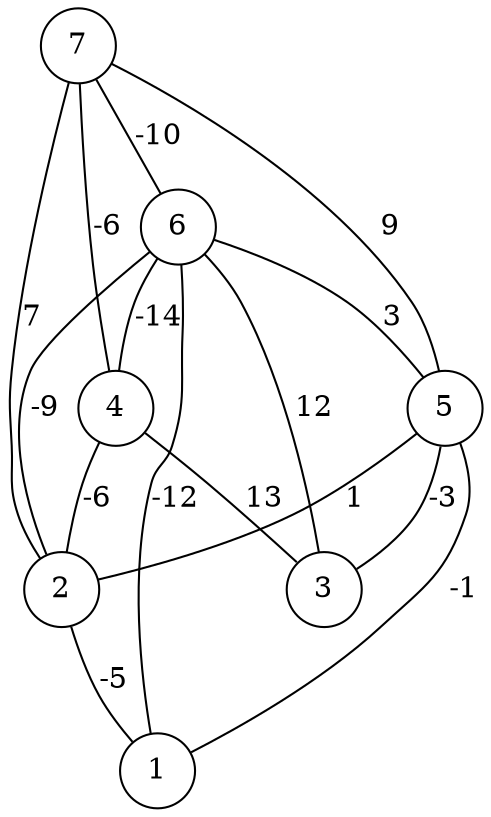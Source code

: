 graph { 
	 fontname="Helvetica,Arial,sans-serif" 
	 node [shape = circle]; 
	 7 -- 2 [label = "7"];
	 7 -- 4 [label = "-6"];
	 7 -- 5 [label = "9"];
	 7 -- 6 [label = "-10"];
	 6 -- 1 [label = "-12"];
	 6 -- 2 [label = "-9"];
	 6 -- 3 [label = "12"];
	 6 -- 4 [label = "-14"];
	 6 -- 5 [label = "3"];
	 5 -- 1 [label = "-1"];
	 5 -- 2 [label = "1"];
	 5 -- 3 [label = "-3"];
	 4 -- 2 [label = "-6"];
	 4 -- 3 [label = "13"];
	 2 -- 1 [label = "-5"];
	 1;
	 2;
	 3;
	 4;
	 5;
	 6;
	 7;
}
